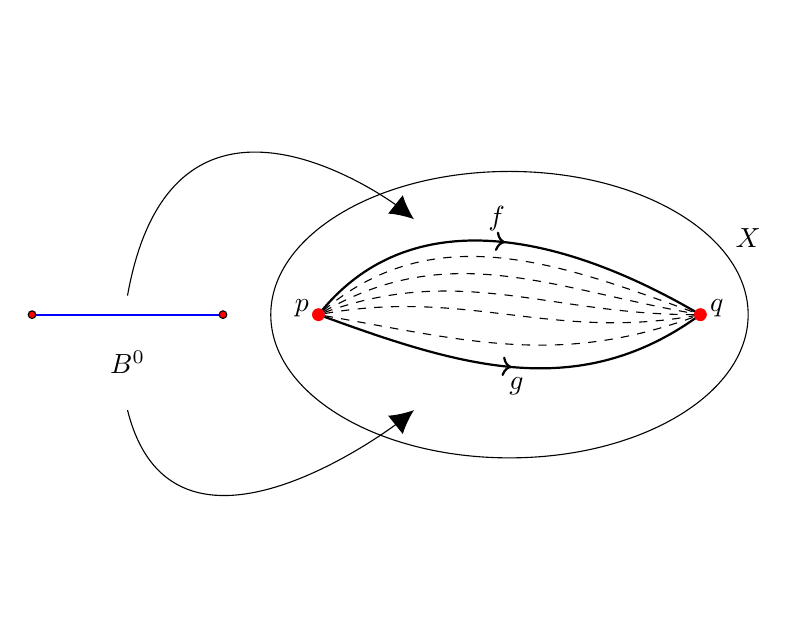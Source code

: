 ﻿\begin{tikzpicture}[scale=\textwidth/10cm,samples=200, decoration={markings,mark=at position 0.5 with {\arrow{>}}},
   witharrow/.style={postaction={decorate}}, dot/.style={draw,fill,circle,inner sep=1.5pt,minimum width=0pt}]
    \draw[thick, blue] (-3,0) -- (-1,0);
	\draw[fill=red](-3,0) circle (.4mm);
	\draw[fill=red](-1,0) circle (.4mm);
	\draw (-2,-.5) node {$B^0$};
    % ellipse
    \node[dot,label={[left] $p$}, red] (a3) at (0,0) {};
    \node[dot,label={[right]$q$}, red] (b3) at (4,0) {};
    \draw[thick,witharrow] (a3) to[out=50,in=150]node[above]{$f$} (b3);
    \foreach \o/\i in {40/160,30/170,20/180,10/190,-10/200}
       \draw[dashed] (a3) to[out=\o,in=\i]  (b3);
    \draw[thick,witharrow] (a3) to[out=-20,in=-145]node[below]{$g$} (b3);
    \draw ($0.5*(a3)+0.5*(b3)$) circle[x radius=2.5,y radius=1.5];
    \node at ($(b3)+(0.5,0.8)$) (X3) {$X$};
    \draw[-{Latex[length=3mm,width=3mm]}] (-2,.2) .. controls (-1.5,3) and (1,1)  .. (1,1);
    \draw[-{Latex[length=3mm,width=3mm]}] (-2,-1) .. controls (-1.5,-3) and (1,-1)  .. (1,-1);
\end{tikzpicture}